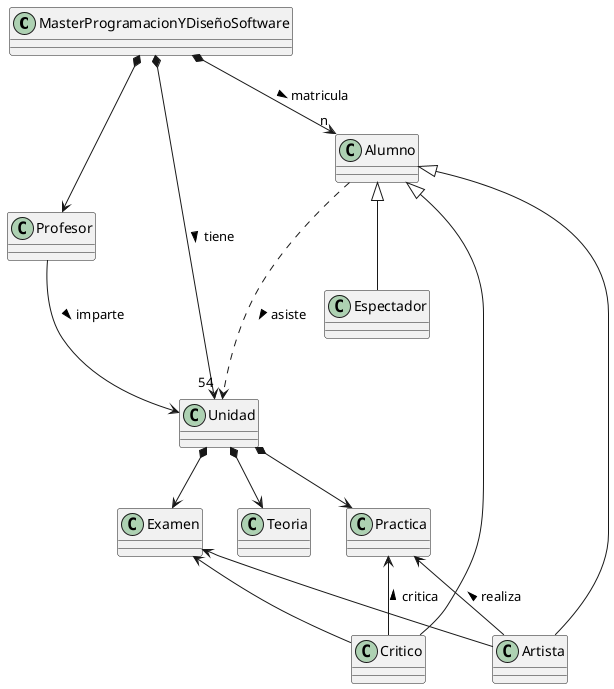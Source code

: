 @startuml 6

MasterProgramacionYDiseñoSoftware *--> "n" Alumno : matricula >
MasterProgramacionYDiseñoSoftware *--> "54" Unidad : tiene >
MasterProgramacionYDiseñoSoftware *--> Profesor

Unidad *--> Teoria        
Unidad *-down-> Practica
Unidad *-down-> Examen

Alumno <|-- Espectador
Alumno <|-- Critico
Alumno <|-- Artista

Alumno ..-> Unidad : asiste >


Practica <-- Critico : critica <
Practica <-- Artista : realiza <

Examen <-- Critico 
Examen <-- Artista 

Profesor --> Unidad : imparte >
@enduml